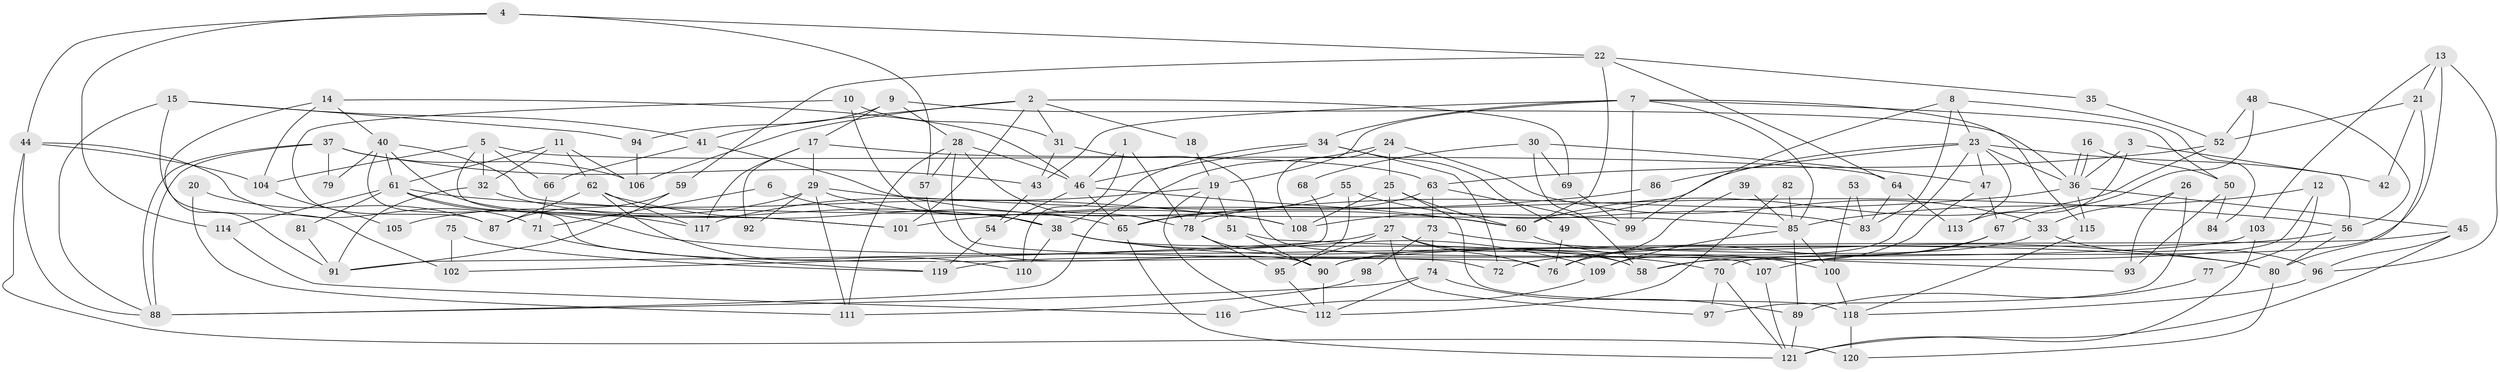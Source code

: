 // Generated by graph-tools (version 1.1) at 2025/49/03/09/25 04:49:07]
// undirected, 121 vertices, 242 edges
graph export_dot {
graph [start="1"]
  node [color=gray90,style=filled];
  1;
  2;
  3;
  4;
  5;
  6;
  7;
  8;
  9;
  10;
  11;
  12;
  13;
  14;
  15;
  16;
  17;
  18;
  19;
  20;
  21;
  22;
  23;
  24;
  25;
  26;
  27;
  28;
  29;
  30;
  31;
  32;
  33;
  34;
  35;
  36;
  37;
  38;
  39;
  40;
  41;
  42;
  43;
  44;
  45;
  46;
  47;
  48;
  49;
  50;
  51;
  52;
  53;
  54;
  55;
  56;
  57;
  58;
  59;
  60;
  61;
  62;
  63;
  64;
  65;
  66;
  67;
  68;
  69;
  70;
  71;
  72;
  73;
  74;
  75;
  76;
  77;
  78;
  79;
  80;
  81;
  82;
  83;
  84;
  85;
  86;
  87;
  88;
  89;
  90;
  91;
  92;
  93;
  94;
  95;
  96;
  97;
  98;
  99;
  100;
  101;
  102;
  103;
  104;
  105;
  106;
  107;
  108;
  109;
  110;
  111;
  112;
  113;
  114;
  115;
  116;
  117;
  118;
  119;
  120;
  121;
  1 -- 46;
  1 -- 78;
  1 -- 110;
  2 -- 41;
  2 -- 106;
  2 -- 18;
  2 -- 31;
  2 -- 69;
  2 -- 101;
  3 -- 56;
  3 -- 36;
  3 -- 113;
  4 -- 44;
  4 -- 22;
  4 -- 57;
  4 -- 114;
  5 -- 101;
  5 -- 104;
  5 -- 32;
  5 -- 64;
  5 -- 66;
  6 -- 71;
  6 -- 38;
  7 -- 99;
  7 -- 34;
  7 -- 19;
  7 -- 43;
  7 -- 50;
  7 -- 85;
  7 -- 115;
  8 -- 23;
  8 -- 83;
  8 -- 84;
  8 -- 99;
  9 -- 36;
  9 -- 17;
  9 -- 28;
  9 -- 94;
  10 -- 31;
  10 -- 38;
  10 -- 87;
  11 -- 61;
  11 -- 32;
  11 -- 62;
  11 -- 106;
  12 -- 58;
  12 -- 85;
  12 -- 77;
  13 -- 103;
  13 -- 70;
  13 -- 21;
  13 -- 96;
  14 -- 46;
  14 -- 40;
  14 -- 91;
  14 -- 104;
  15 -- 88;
  15 -- 94;
  15 -- 41;
  15 -- 102;
  16 -- 36;
  16 -- 36;
  16 -- 50;
  17 -- 117;
  17 -- 63;
  17 -- 29;
  17 -- 92;
  18 -- 19;
  19 -- 117;
  19 -- 51;
  19 -- 78;
  19 -- 112;
  20 -- 87;
  20 -- 111;
  21 -- 52;
  21 -- 42;
  21 -- 80;
  22 -- 60;
  22 -- 64;
  22 -- 35;
  22 -- 59;
  23 -- 109;
  23 -- 36;
  23 -- 42;
  23 -- 47;
  23 -- 86;
  23 -- 108;
  23 -- 113;
  24 -- 25;
  24 -- 108;
  24 -- 33;
  24 -- 88;
  25 -- 27;
  25 -- 108;
  25 -- 60;
  25 -- 118;
  26 -- 33;
  26 -- 97;
  26 -- 93;
  27 -- 95;
  27 -- 58;
  27 -- 76;
  27 -- 97;
  27 -- 102;
  28 -- 78;
  28 -- 46;
  28 -- 57;
  28 -- 76;
  28 -- 111;
  29 -- 56;
  29 -- 92;
  29 -- 105;
  29 -- 108;
  29 -- 111;
  30 -- 58;
  30 -- 69;
  30 -- 47;
  30 -- 68;
  31 -- 107;
  31 -- 43;
  32 -- 91;
  32 -- 38;
  33 -- 90;
  33 -- 96;
  34 -- 38;
  34 -- 46;
  34 -- 49;
  34 -- 72;
  35 -- 52;
  36 -- 115;
  36 -- 45;
  36 -- 65;
  37 -- 88;
  37 -- 88;
  37 -- 43;
  37 -- 79;
  37 -- 106;
  38 -- 110;
  38 -- 58;
  38 -- 70;
  38 -- 109;
  39 -- 85;
  39 -- 76;
  40 -- 72;
  40 -- 85;
  40 -- 61;
  40 -- 79;
  40 -- 101;
  41 -- 60;
  41 -- 66;
  43 -- 54;
  44 -- 120;
  44 -- 88;
  44 -- 71;
  44 -- 104;
  45 -- 96;
  45 -- 90;
  45 -- 121;
  46 -- 60;
  46 -- 54;
  46 -- 65;
  47 -- 58;
  47 -- 67;
  48 -- 67;
  48 -- 52;
  48 -- 56;
  49 -- 76;
  50 -- 93;
  50 -- 84;
  51 -- 90;
  51 -- 93;
  52 -- 60;
  52 -- 63;
  53 -- 83;
  53 -- 100;
  54 -- 119;
  55 -- 65;
  55 -- 95;
  55 -- 83;
  56 -- 80;
  56 -- 72;
  57 -- 90;
  59 -- 87;
  59 -- 91;
  60 -- 100;
  61 -- 108;
  61 -- 80;
  61 -- 81;
  61 -- 114;
  61 -- 117;
  62 -- 65;
  62 -- 87;
  62 -- 110;
  62 -- 117;
  63 -- 73;
  63 -- 78;
  63 -- 99;
  64 -- 113;
  64 -- 83;
  65 -- 121;
  66 -- 71;
  67 -- 76;
  67 -- 107;
  68 -- 91;
  69 -- 99;
  70 -- 121;
  70 -- 97;
  71 -- 119;
  73 -- 74;
  73 -- 80;
  73 -- 98;
  74 -- 88;
  74 -- 112;
  74 -- 89;
  75 -- 102;
  75 -- 119;
  77 -- 89;
  78 -- 90;
  78 -- 95;
  80 -- 120;
  81 -- 91;
  82 -- 85;
  82 -- 112;
  85 -- 89;
  85 -- 100;
  85 -- 109;
  86 -- 101;
  89 -- 121;
  90 -- 112;
  94 -- 106;
  95 -- 112;
  96 -- 118;
  98 -- 111;
  100 -- 118;
  103 -- 119;
  103 -- 121;
  104 -- 105;
  107 -- 121;
  109 -- 116;
  114 -- 116;
  115 -- 118;
  118 -- 120;
}
